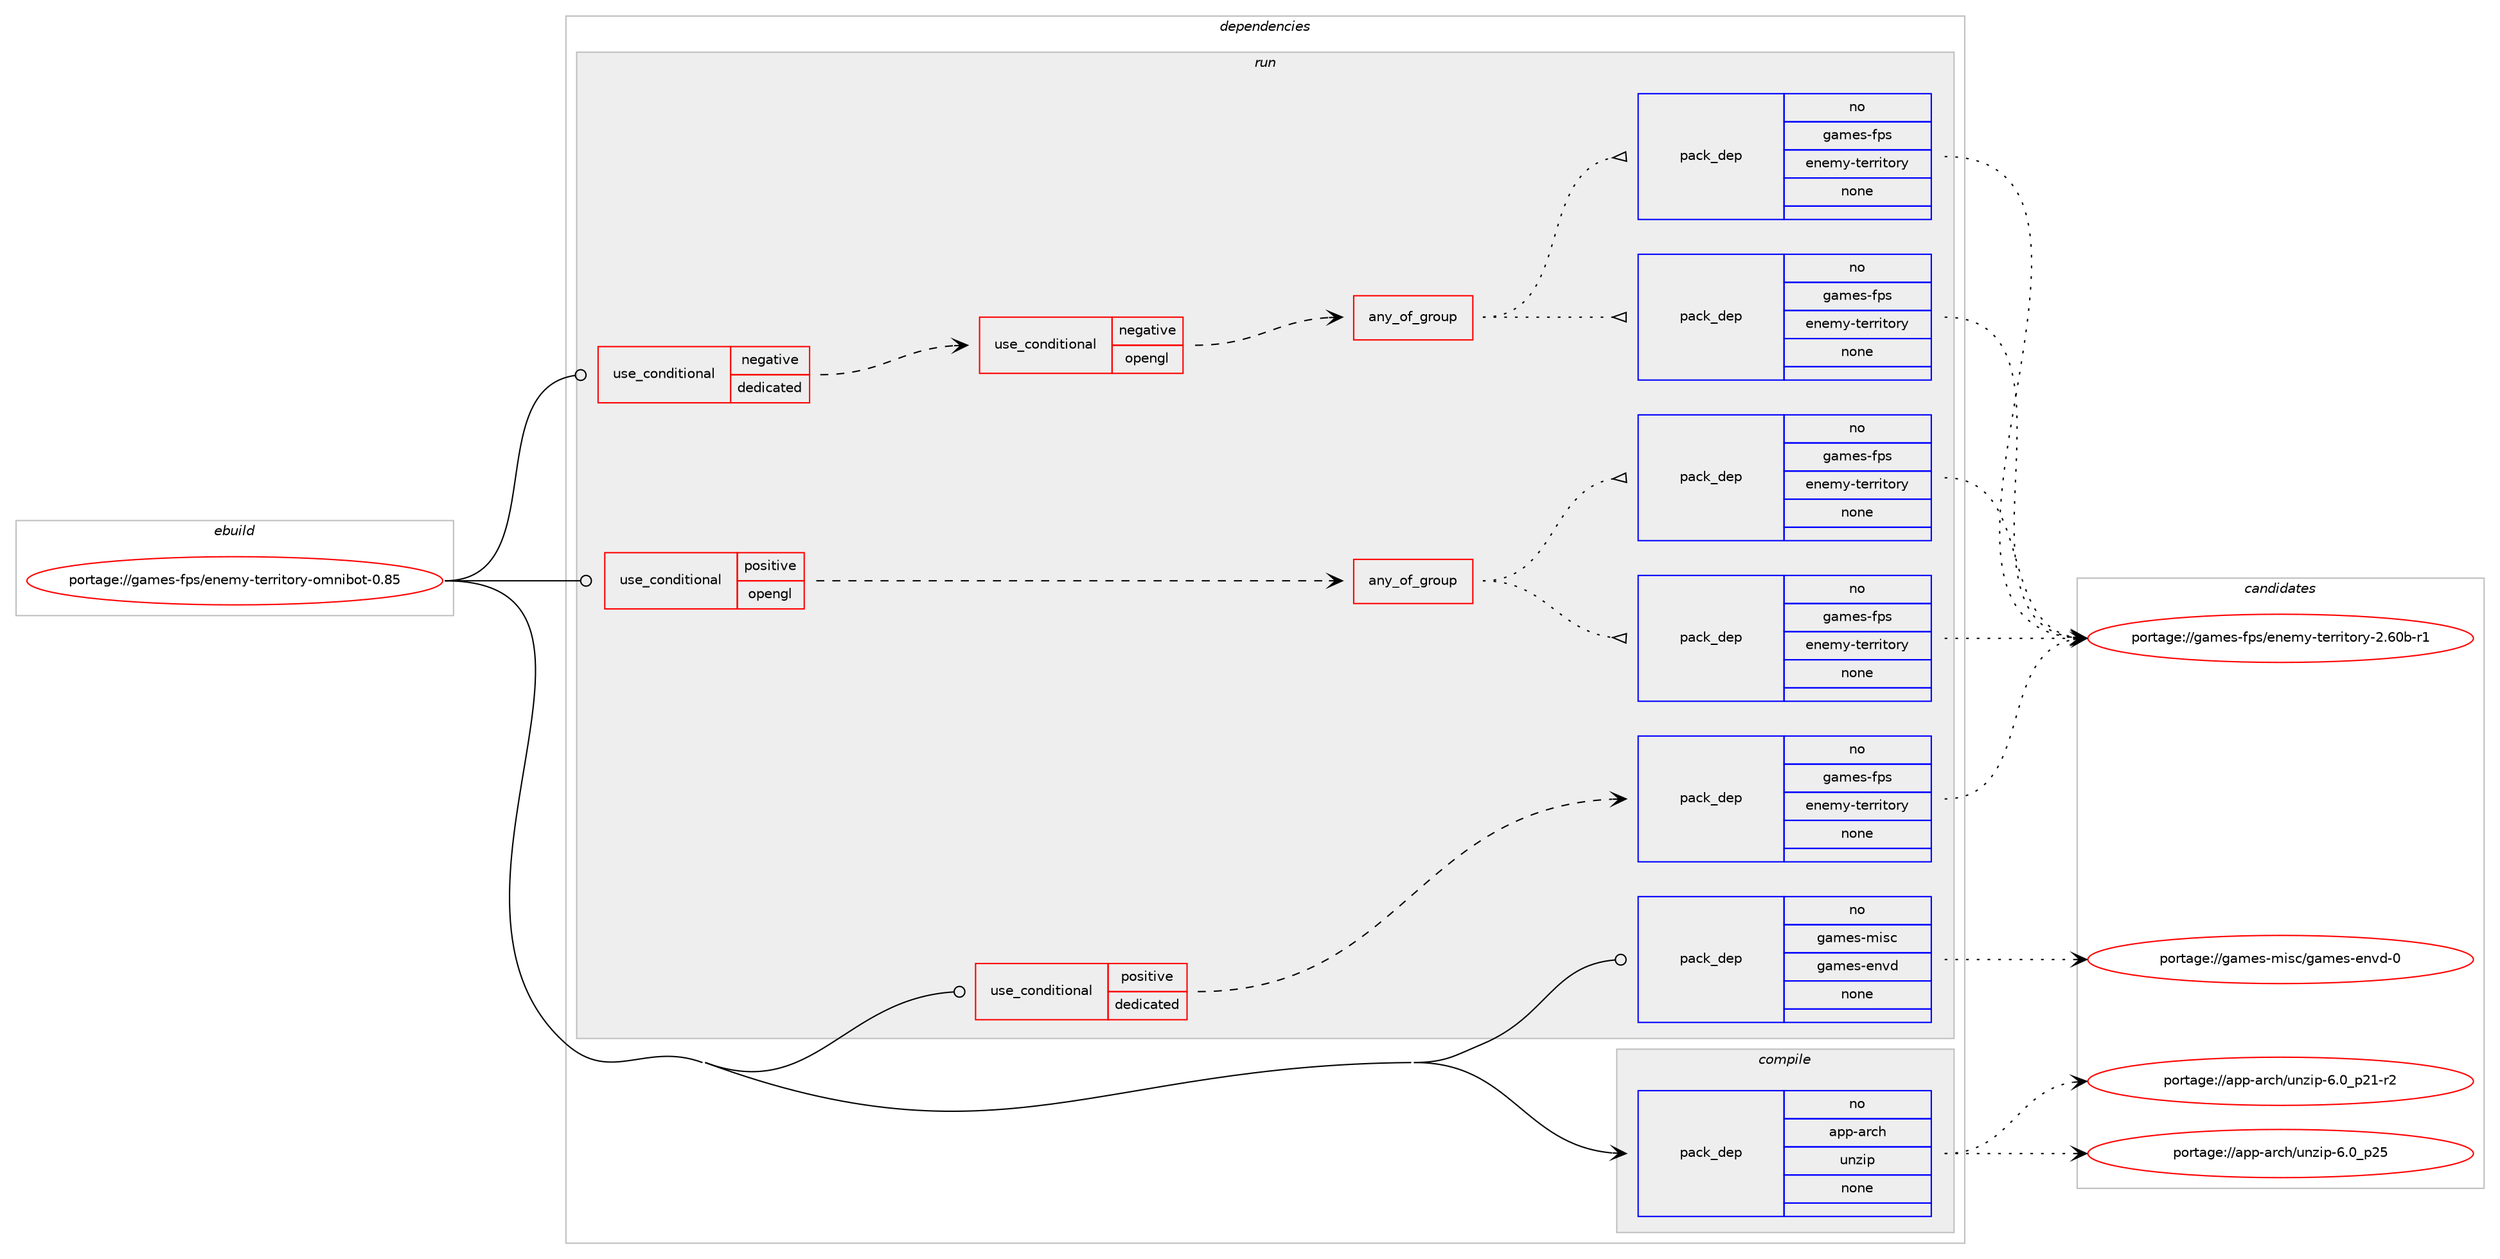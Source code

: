 digraph prolog {

# *************
# Graph options
# *************

newrank=true;
concentrate=true;
compound=true;
graph [rankdir=LR,fontname=Helvetica,fontsize=10,ranksep=1.5];#, ranksep=2.5, nodesep=0.2];
edge  [arrowhead=vee];
node  [fontname=Helvetica,fontsize=10];

# **********
# The ebuild
# **********

subgraph cluster_leftcol {
color=gray;
rank=same;
label=<<i>ebuild</i>>;
id [label="portage://games-fps/enemy-territory-omnibot-0.85", color=red, width=4, href="../games-fps/enemy-territory-omnibot-0.85.svg"];
}

# ****************
# The dependencies
# ****************

subgraph cluster_midcol {
color=gray;
label=<<i>dependencies</i>>;
subgraph cluster_compile {
fillcolor="#eeeeee";
style=filled;
label=<<i>compile</i>>;
subgraph pack195720 {
dependency272771 [label=<<TABLE BORDER="0" CELLBORDER="1" CELLSPACING="0" CELLPADDING="4" WIDTH="220"><TR><TD ROWSPAN="6" CELLPADDING="30">pack_dep</TD></TR><TR><TD WIDTH="110">no</TD></TR><TR><TD>app-arch</TD></TR><TR><TD>unzip</TD></TR><TR><TD>none</TD></TR><TR><TD></TD></TR></TABLE>>, shape=none, color=blue];
}
id:e -> dependency272771:w [weight=20,style="solid",arrowhead="vee"];
}
subgraph cluster_compileandrun {
fillcolor="#eeeeee";
style=filled;
label=<<i>compile and run</i>>;
}
subgraph cluster_run {
fillcolor="#eeeeee";
style=filled;
label=<<i>run</i>>;
subgraph cond73188 {
dependency272772 [label=<<TABLE BORDER="0" CELLBORDER="1" CELLSPACING="0" CELLPADDING="4"><TR><TD ROWSPAN="3" CELLPADDING="10">use_conditional</TD></TR><TR><TD>negative</TD></TR><TR><TD>dedicated</TD></TR></TABLE>>, shape=none, color=red];
subgraph cond73189 {
dependency272773 [label=<<TABLE BORDER="0" CELLBORDER="1" CELLSPACING="0" CELLPADDING="4"><TR><TD ROWSPAN="3" CELLPADDING="10">use_conditional</TD></TR><TR><TD>negative</TD></TR><TR><TD>opengl</TD></TR></TABLE>>, shape=none, color=red];
subgraph any3787 {
dependency272774 [label=<<TABLE BORDER="0" CELLBORDER="1" CELLSPACING="0" CELLPADDING="4"><TR><TD CELLPADDING="10">any_of_group</TD></TR></TABLE>>, shape=none, color=red];subgraph pack195721 {
dependency272775 [label=<<TABLE BORDER="0" CELLBORDER="1" CELLSPACING="0" CELLPADDING="4" WIDTH="220"><TR><TD ROWSPAN="6" CELLPADDING="30">pack_dep</TD></TR><TR><TD WIDTH="110">no</TD></TR><TR><TD>games-fps</TD></TR><TR><TD>enemy-territory</TD></TR><TR><TD>none</TD></TR><TR><TD></TD></TR></TABLE>>, shape=none, color=blue];
}
dependency272774:e -> dependency272775:w [weight=20,style="dotted",arrowhead="oinv"];
subgraph pack195722 {
dependency272776 [label=<<TABLE BORDER="0" CELLBORDER="1" CELLSPACING="0" CELLPADDING="4" WIDTH="220"><TR><TD ROWSPAN="6" CELLPADDING="30">pack_dep</TD></TR><TR><TD WIDTH="110">no</TD></TR><TR><TD>games-fps</TD></TR><TR><TD>enemy-territory</TD></TR><TR><TD>none</TD></TR><TR><TD></TD></TR></TABLE>>, shape=none, color=blue];
}
dependency272774:e -> dependency272776:w [weight=20,style="dotted",arrowhead="oinv"];
}
dependency272773:e -> dependency272774:w [weight=20,style="dashed",arrowhead="vee"];
}
dependency272772:e -> dependency272773:w [weight=20,style="dashed",arrowhead="vee"];
}
id:e -> dependency272772:w [weight=20,style="solid",arrowhead="odot"];
subgraph cond73190 {
dependency272777 [label=<<TABLE BORDER="0" CELLBORDER="1" CELLSPACING="0" CELLPADDING="4"><TR><TD ROWSPAN="3" CELLPADDING="10">use_conditional</TD></TR><TR><TD>positive</TD></TR><TR><TD>dedicated</TD></TR></TABLE>>, shape=none, color=red];
subgraph pack195723 {
dependency272778 [label=<<TABLE BORDER="0" CELLBORDER="1" CELLSPACING="0" CELLPADDING="4" WIDTH="220"><TR><TD ROWSPAN="6" CELLPADDING="30">pack_dep</TD></TR><TR><TD WIDTH="110">no</TD></TR><TR><TD>games-fps</TD></TR><TR><TD>enemy-territory</TD></TR><TR><TD>none</TD></TR><TR><TD></TD></TR></TABLE>>, shape=none, color=blue];
}
dependency272777:e -> dependency272778:w [weight=20,style="dashed",arrowhead="vee"];
}
id:e -> dependency272777:w [weight=20,style="solid",arrowhead="odot"];
subgraph cond73191 {
dependency272779 [label=<<TABLE BORDER="0" CELLBORDER="1" CELLSPACING="0" CELLPADDING="4"><TR><TD ROWSPAN="3" CELLPADDING="10">use_conditional</TD></TR><TR><TD>positive</TD></TR><TR><TD>opengl</TD></TR></TABLE>>, shape=none, color=red];
subgraph any3788 {
dependency272780 [label=<<TABLE BORDER="0" CELLBORDER="1" CELLSPACING="0" CELLPADDING="4"><TR><TD CELLPADDING="10">any_of_group</TD></TR></TABLE>>, shape=none, color=red];subgraph pack195724 {
dependency272781 [label=<<TABLE BORDER="0" CELLBORDER="1" CELLSPACING="0" CELLPADDING="4" WIDTH="220"><TR><TD ROWSPAN="6" CELLPADDING="30">pack_dep</TD></TR><TR><TD WIDTH="110">no</TD></TR><TR><TD>games-fps</TD></TR><TR><TD>enemy-territory</TD></TR><TR><TD>none</TD></TR><TR><TD></TD></TR></TABLE>>, shape=none, color=blue];
}
dependency272780:e -> dependency272781:w [weight=20,style="dotted",arrowhead="oinv"];
subgraph pack195725 {
dependency272782 [label=<<TABLE BORDER="0" CELLBORDER="1" CELLSPACING="0" CELLPADDING="4" WIDTH="220"><TR><TD ROWSPAN="6" CELLPADDING="30">pack_dep</TD></TR><TR><TD WIDTH="110">no</TD></TR><TR><TD>games-fps</TD></TR><TR><TD>enemy-territory</TD></TR><TR><TD>none</TD></TR><TR><TD></TD></TR></TABLE>>, shape=none, color=blue];
}
dependency272780:e -> dependency272782:w [weight=20,style="dotted",arrowhead="oinv"];
}
dependency272779:e -> dependency272780:w [weight=20,style="dashed",arrowhead="vee"];
}
id:e -> dependency272779:w [weight=20,style="solid",arrowhead="odot"];
subgraph pack195726 {
dependency272783 [label=<<TABLE BORDER="0" CELLBORDER="1" CELLSPACING="0" CELLPADDING="4" WIDTH="220"><TR><TD ROWSPAN="6" CELLPADDING="30">pack_dep</TD></TR><TR><TD WIDTH="110">no</TD></TR><TR><TD>games-misc</TD></TR><TR><TD>games-envd</TD></TR><TR><TD>none</TD></TR><TR><TD></TD></TR></TABLE>>, shape=none, color=blue];
}
id:e -> dependency272783:w [weight=20,style="solid",arrowhead="odot"];
}
}

# **************
# The candidates
# **************

subgraph cluster_choices {
rank=same;
color=gray;
label=<<i>candidates</i>>;

subgraph choice195720 {
color=black;
nodesep=1;
choiceportage9711211245971149910447117110122105112455446489511250494511450 [label="portage://app-arch/unzip-6.0_p21-r2", color=red, width=4,href="../app-arch/unzip-6.0_p21-r2.svg"];
choiceportage971121124597114991044711711012210511245544648951125053 [label="portage://app-arch/unzip-6.0_p25", color=red, width=4,href="../app-arch/unzip-6.0_p25.svg"];
dependency272771:e -> choiceportage9711211245971149910447117110122105112455446489511250494511450:w [style=dotted,weight="100"];
dependency272771:e -> choiceportage971121124597114991044711711012210511245544648951125053:w [style=dotted,weight="100"];
}
subgraph choice195721 {
color=black;
nodesep=1;
choiceportage103971091011154510211211547101110101109121451161011141141051161111141214550465448984511449 [label="portage://games-fps/enemy-territory-2.60b-r1", color=red, width=4,href="../games-fps/enemy-territory-2.60b-r1.svg"];
dependency272775:e -> choiceportage103971091011154510211211547101110101109121451161011141141051161111141214550465448984511449:w [style=dotted,weight="100"];
}
subgraph choice195722 {
color=black;
nodesep=1;
choiceportage103971091011154510211211547101110101109121451161011141141051161111141214550465448984511449 [label="portage://games-fps/enemy-territory-2.60b-r1", color=red, width=4,href="../games-fps/enemy-territory-2.60b-r1.svg"];
dependency272776:e -> choiceportage103971091011154510211211547101110101109121451161011141141051161111141214550465448984511449:w [style=dotted,weight="100"];
}
subgraph choice195723 {
color=black;
nodesep=1;
choiceportage103971091011154510211211547101110101109121451161011141141051161111141214550465448984511449 [label="portage://games-fps/enemy-territory-2.60b-r1", color=red, width=4,href="../games-fps/enemy-territory-2.60b-r1.svg"];
dependency272778:e -> choiceportage103971091011154510211211547101110101109121451161011141141051161111141214550465448984511449:w [style=dotted,weight="100"];
}
subgraph choice195724 {
color=black;
nodesep=1;
choiceportage103971091011154510211211547101110101109121451161011141141051161111141214550465448984511449 [label="portage://games-fps/enemy-territory-2.60b-r1", color=red, width=4,href="../games-fps/enemy-territory-2.60b-r1.svg"];
dependency272781:e -> choiceportage103971091011154510211211547101110101109121451161011141141051161111141214550465448984511449:w [style=dotted,weight="100"];
}
subgraph choice195725 {
color=black;
nodesep=1;
choiceportage103971091011154510211211547101110101109121451161011141141051161111141214550465448984511449 [label="portage://games-fps/enemy-territory-2.60b-r1", color=red, width=4,href="../games-fps/enemy-territory-2.60b-r1.svg"];
dependency272782:e -> choiceportage103971091011154510211211547101110101109121451161011141141051161111141214550465448984511449:w [style=dotted,weight="100"];
}
subgraph choice195726 {
color=black;
nodesep=1;
choiceportage1039710910111545109105115994710397109101115451011101181004548 [label="portage://games-misc/games-envd-0", color=red, width=4,href="../games-misc/games-envd-0.svg"];
dependency272783:e -> choiceportage1039710910111545109105115994710397109101115451011101181004548:w [style=dotted,weight="100"];
}
}

}
